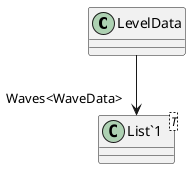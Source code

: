 @startuml
class LevelData {
}
class "List`1"<T> {
}
LevelData --> "Waves<WaveData>" "List`1"
@enduml

